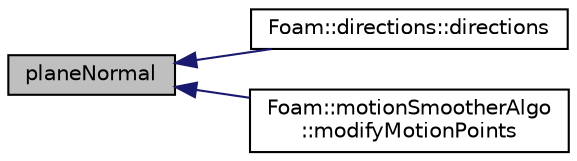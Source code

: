 digraph "planeNormal"
{
  bgcolor="transparent";
  edge [fontname="Helvetica",fontsize="10",labelfontname="Helvetica",labelfontsize="10"];
  node [fontname="Helvetica",fontsize="10",shape=record];
  rankdir="LR";
  Node1 [label="planeNormal",height=0.2,width=0.4,color="black", fillcolor="grey75", style="filled", fontcolor="black"];
  Node1 -> Node2 [dir="back",color="midnightblue",fontsize="10",style="solid",fontname="Helvetica"];
  Node2 [label="Foam::directions::directions",height=0.2,width=0.4,color="black",URL="$a00544.html#ab3b223d63d30550e67ee99206b60b63f",tooltip="Construct from mesh and dictionary and optional 2D corrector. "];
  Node1 -> Node3 [dir="back",color="midnightblue",fontsize="10",style="solid",fontname="Helvetica"];
  Node3 [label="Foam::motionSmootherAlgo\l::modifyMotionPoints",height=0.2,width=0.4,color="black",URL="$a01530.html#a97c706cc758ca249755daf56fcbd44b3",tooltip="Apply optional point constraint (2d correction) "];
}
